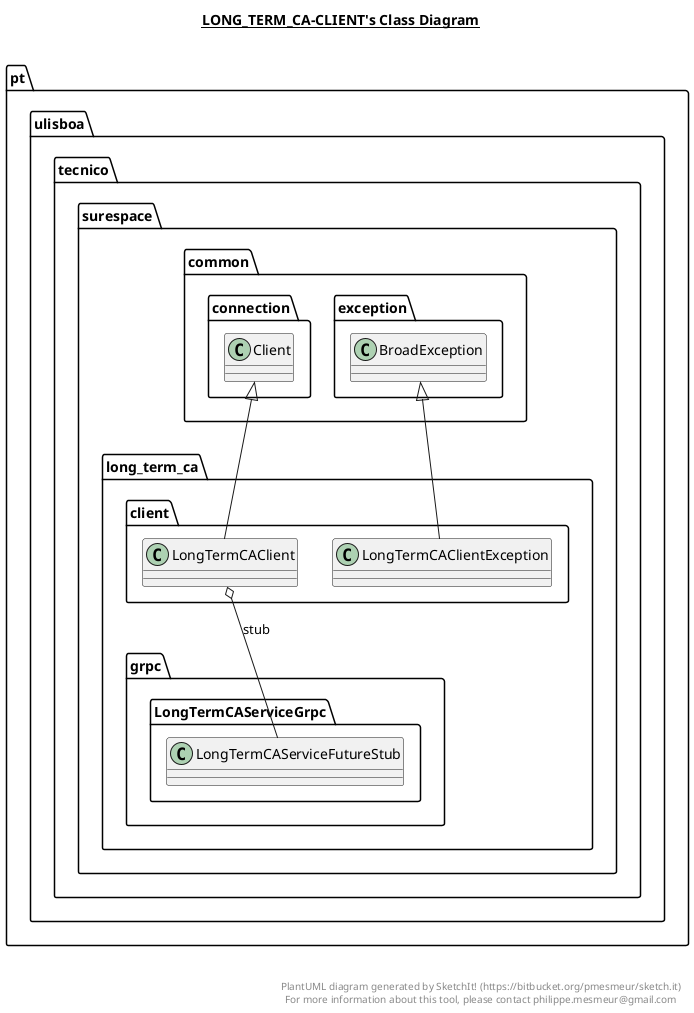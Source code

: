 @startuml

title __LONG_TERM_CA-CLIENT's Class Diagram__\n

  namespace pt.ulisboa.tecnico.surespace.long_term_ca.client {
    class pt.ulisboa.tecnico.surespace.long_term_ca.client.LongTermCAClient {
    }
  }
  

  namespace pt.ulisboa.tecnico.surespace.long_term_ca.client {
    class pt.ulisboa.tecnico.surespace.long_term_ca.client.LongTermCAClientException {
    }
  }
  

  pt.ulisboa.tecnico.surespace.long_term_ca.client.LongTermCAClient -up-|> pt.ulisboa.tecnico.surespace.common.connection.Client
  pt.ulisboa.tecnico.surespace.long_term_ca.client.LongTermCAClient o-- pt.ulisboa.tecnico.surespace.long_term_ca.grpc.LongTermCAServiceGrpc.LongTermCAServiceFutureStub : stub
  pt.ulisboa.tecnico.surespace.long_term_ca.client.LongTermCAClientException -up-|> pt.ulisboa.tecnico.surespace.common.exception.BroadException


right footer


PlantUML diagram generated by SketchIt! (https://bitbucket.org/pmesmeur/sketch.it)
For more information about this tool, please contact philippe.mesmeur@gmail.com
endfooter

@enduml
